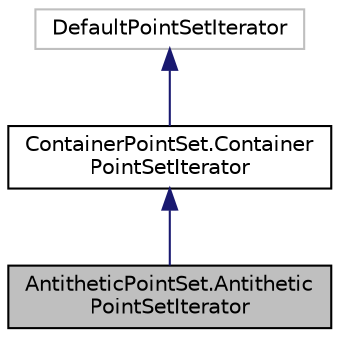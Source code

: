 digraph "AntitheticPointSet.AntitheticPointSetIterator"
{
 // INTERACTIVE_SVG=YES
  bgcolor="transparent";
  edge [fontname="Helvetica",fontsize="10",labelfontname="Helvetica",labelfontsize="10"];
  node [fontname="Helvetica",fontsize="10",shape=record];
  Node0 [label="AntitheticPointSet.Antithetic\lPointSetIterator",height=0.2,width=0.4,color="black", fillcolor="grey75", style="filled", fontcolor="black"];
  Node1 -> Node0 [dir="back",color="midnightblue",fontsize="10",style="solid",fontname="Helvetica"];
  Node1 [label="ContainerPointSet.Container\lPointSetIterator",height=0.2,width=0.4,color="black",URL="$classumontreal_1_1ssj_1_1hups_1_1ContainerPointSet_1_1ContainerPointSetIterator.html"];
  Node2 -> Node1 [dir="back",color="midnightblue",fontsize="10",style="solid",fontname="Helvetica"];
  Node2 [label="DefaultPointSetIterator",height=0.2,width=0.4,color="grey75"];
}
